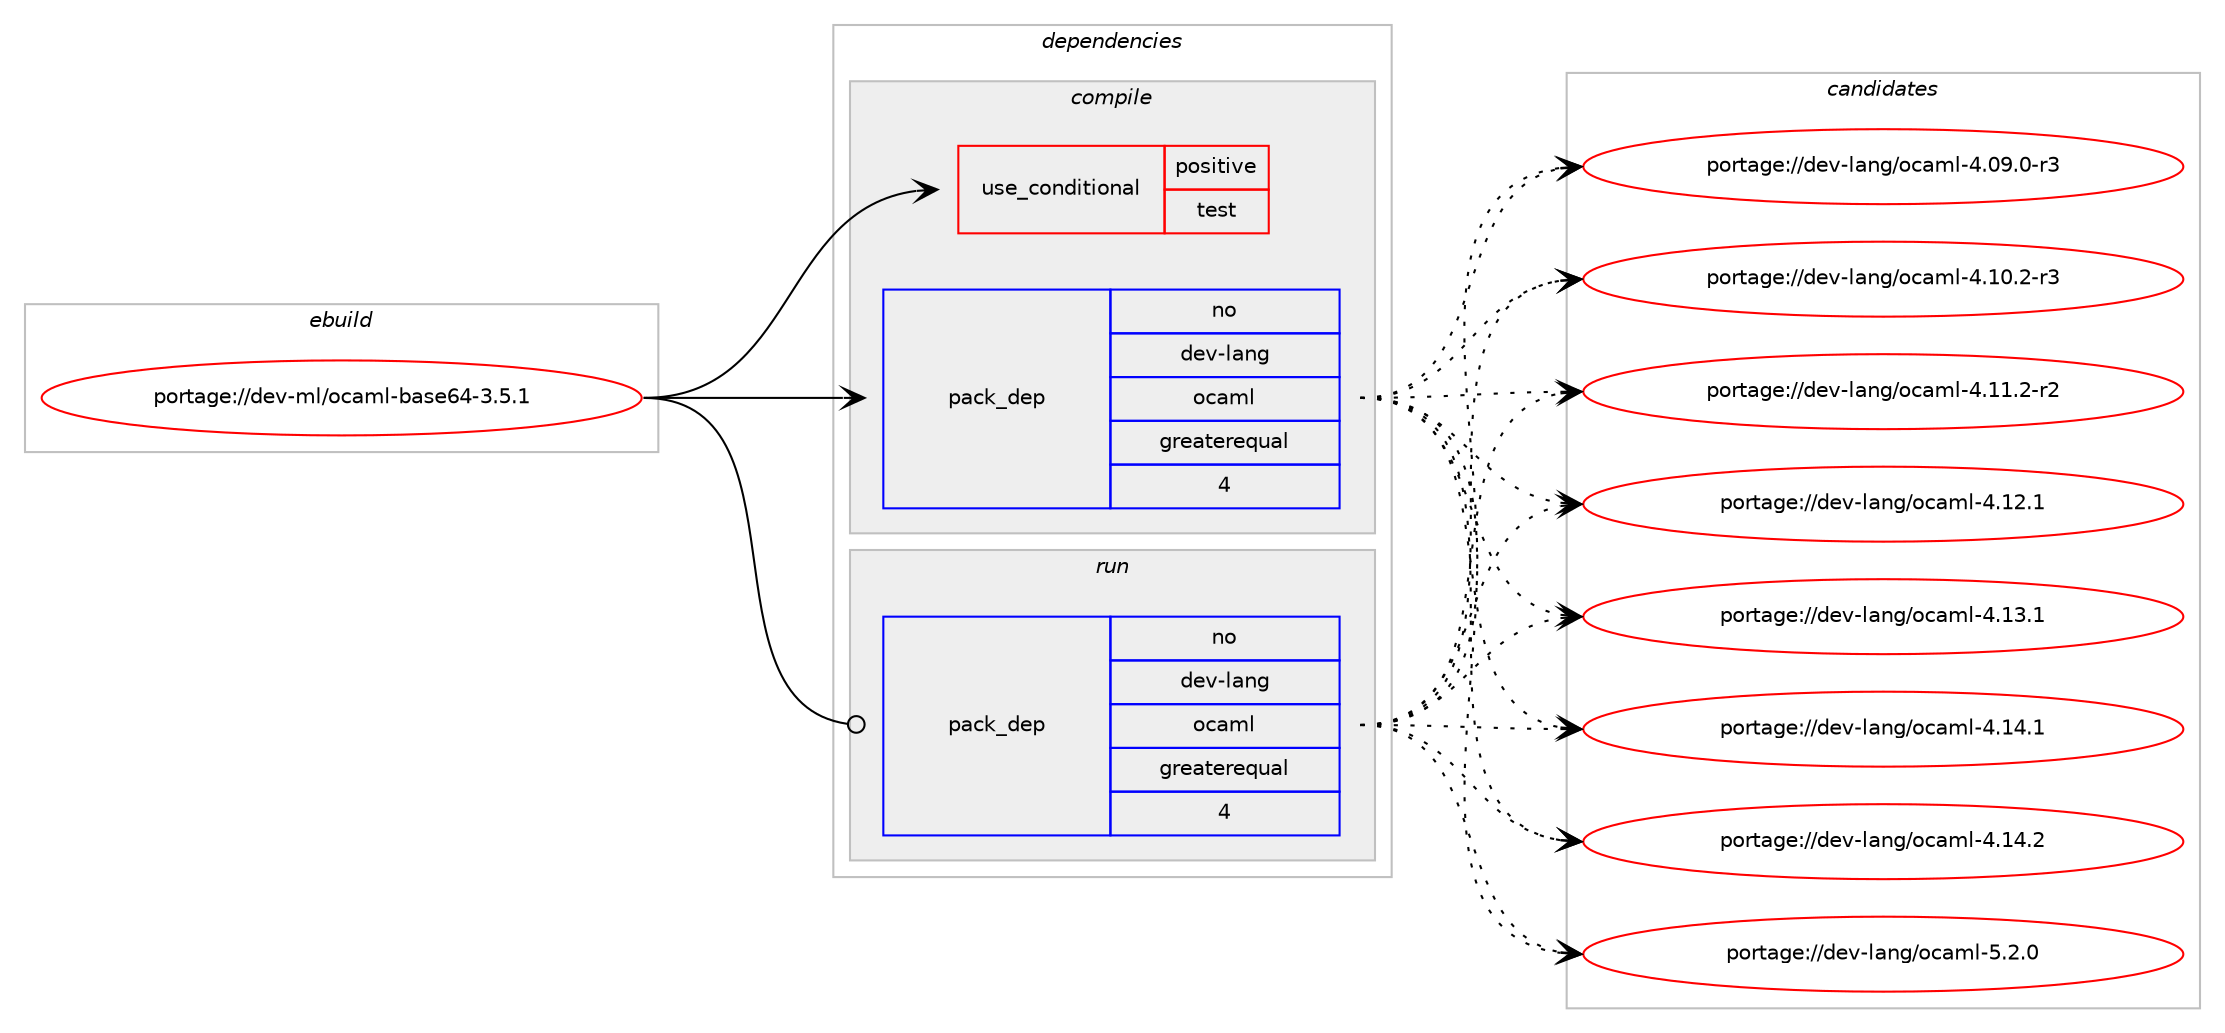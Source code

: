 digraph prolog {

# *************
# Graph options
# *************

newrank=true;
concentrate=true;
compound=true;
graph [rankdir=LR,fontname=Helvetica,fontsize=10,ranksep=1.5];#, ranksep=2.5, nodesep=0.2];
edge  [arrowhead=vee];
node  [fontname=Helvetica,fontsize=10];

# **********
# The ebuild
# **********

subgraph cluster_leftcol {
color=gray;
rank=same;
label=<<i>ebuild</i>>;
id [label="portage://dev-ml/ocaml-base64-3.5.1", color=red, width=4, href="../dev-ml/ocaml-base64-3.5.1.svg"];
}

# ****************
# The dependencies
# ****************

subgraph cluster_midcol {
color=gray;
label=<<i>dependencies</i>>;
subgraph cluster_compile {
fillcolor="#eeeeee";
style=filled;
label=<<i>compile</i>>;
subgraph cond28815 {
dependency60847 [label=<<TABLE BORDER="0" CELLBORDER="1" CELLSPACING="0" CELLPADDING="4"><TR><TD ROWSPAN="3" CELLPADDING="10">use_conditional</TD></TR><TR><TD>positive</TD></TR><TR><TD>test</TD></TR></TABLE>>, shape=none, color=red];
# *** BEGIN UNKNOWN DEPENDENCY TYPE (TODO) ***
# dependency60847 -> package_dependency(portage://dev-ml/ocaml-base64-3.5.1,install,no,dev-ml,rresult,none,[,,],[],[])
# *** END UNKNOWN DEPENDENCY TYPE (TODO) ***

# *** BEGIN UNKNOWN DEPENDENCY TYPE (TODO) ***
# dependency60847 -> package_dependency(portage://dev-ml/ocaml-base64-3.5.1,install,no,dev-ml,bos,none,[,,],[],[])
# *** END UNKNOWN DEPENDENCY TYPE (TODO) ***

# *** BEGIN UNKNOWN DEPENDENCY TYPE (TODO) ***
# dependency60847 -> package_dependency(portage://dev-ml/ocaml-base64-3.5.1,install,no,dev-ml,alcotest,none,[,,],[],[])
# *** END UNKNOWN DEPENDENCY TYPE (TODO) ***

}
id:e -> dependency60847:w [weight=20,style="solid",arrowhead="vee"];
subgraph pack30866 {
dependency60848 [label=<<TABLE BORDER="0" CELLBORDER="1" CELLSPACING="0" CELLPADDING="4" WIDTH="220"><TR><TD ROWSPAN="6" CELLPADDING="30">pack_dep</TD></TR><TR><TD WIDTH="110">no</TD></TR><TR><TD>dev-lang</TD></TR><TR><TD>ocaml</TD></TR><TR><TD>greaterequal</TD></TR><TR><TD>4</TD></TR></TABLE>>, shape=none, color=blue];
}
id:e -> dependency60848:w [weight=20,style="solid",arrowhead="vee"];
# *** BEGIN UNKNOWN DEPENDENCY TYPE (TODO) ***
# id -> package_dependency(portage://dev-ml/ocaml-base64-3.5.1,install,no,dev-ml,dune,none,[,,],any_same_slot,[])
# *** END UNKNOWN DEPENDENCY TYPE (TODO) ***

}
subgraph cluster_compileandrun {
fillcolor="#eeeeee";
style=filled;
label=<<i>compile and run</i>>;
}
subgraph cluster_run {
fillcolor="#eeeeee";
style=filled;
label=<<i>run</i>>;
subgraph pack30867 {
dependency60849 [label=<<TABLE BORDER="0" CELLBORDER="1" CELLSPACING="0" CELLPADDING="4" WIDTH="220"><TR><TD ROWSPAN="6" CELLPADDING="30">pack_dep</TD></TR><TR><TD WIDTH="110">no</TD></TR><TR><TD>dev-lang</TD></TR><TR><TD>ocaml</TD></TR><TR><TD>greaterequal</TD></TR><TR><TD>4</TD></TR></TABLE>>, shape=none, color=blue];
}
id:e -> dependency60849:w [weight=20,style="solid",arrowhead="odot"];
# *** BEGIN UNKNOWN DEPENDENCY TYPE (TODO) ***
# id -> package_dependency(portage://dev-ml/ocaml-base64-3.5.1,run,no,dev-ml,dune,none,[,,],any_same_slot,[])
# *** END UNKNOWN DEPENDENCY TYPE (TODO) ***

}
}

# **************
# The candidates
# **************

subgraph cluster_choices {
rank=same;
color=gray;
label=<<i>candidates</i>>;

subgraph choice30866 {
color=black;
nodesep=1;
choice1001011184510897110103471119997109108455246485746484511451 [label="portage://dev-lang/ocaml-4.09.0-r3", color=red, width=4,href="../dev-lang/ocaml-4.09.0-r3.svg"];
choice1001011184510897110103471119997109108455246494846504511451 [label="portage://dev-lang/ocaml-4.10.2-r3", color=red, width=4,href="../dev-lang/ocaml-4.10.2-r3.svg"];
choice1001011184510897110103471119997109108455246494946504511450 [label="portage://dev-lang/ocaml-4.11.2-r2", color=red, width=4,href="../dev-lang/ocaml-4.11.2-r2.svg"];
choice100101118451089711010347111999710910845524649504649 [label="portage://dev-lang/ocaml-4.12.1", color=red, width=4,href="../dev-lang/ocaml-4.12.1.svg"];
choice100101118451089711010347111999710910845524649514649 [label="portage://dev-lang/ocaml-4.13.1", color=red, width=4,href="../dev-lang/ocaml-4.13.1.svg"];
choice100101118451089711010347111999710910845524649524649 [label="portage://dev-lang/ocaml-4.14.1", color=red, width=4,href="../dev-lang/ocaml-4.14.1.svg"];
choice100101118451089711010347111999710910845524649524650 [label="portage://dev-lang/ocaml-4.14.2", color=red, width=4,href="../dev-lang/ocaml-4.14.2.svg"];
choice1001011184510897110103471119997109108455346504648 [label="portage://dev-lang/ocaml-5.2.0", color=red, width=4,href="../dev-lang/ocaml-5.2.0.svg"];
dependency60848:e -> choice1001011184510897110103471119997109108455246485746484511451:w [style=dotted,weight="100"];
dependency60848:e -> choice1001011184510897110103471119997109108455246494846504511451:w [style=dotted,weight="100"];
dependency60848:e -> choice1001011184510897110103471119997109108455246494946504511450:w [style=dotted,weight="100"];
dependency60848:e -> choice100101118451089711010347111999710910845524649504649:w [style=dotted,weight="100"];
dependency60848:e -> choice100101118451089711010347111999710910845524649514649:w [style=dotted,weight="100"];
dependency60848:e -> choice100101118451089711010347111999710910845524649524649:w [style=dotted,weight="100"];
dependency60848:e -> choice100101118451089711010347111999710910845524649524650:w [style=dotted,weight="100"];
dependency60848:e -> choice1001011184510897110103471119997109108455346504648:w [style=dotted,weight="100"];
}
subgraph choice30867 {
color=black;
nodesep=1;
choice1001011184510897110103471119997109108455246485746484511451 [label="portage://dev-lang/ocaml-4.09.0-r3", color=red, width=4,href="../dev-lang/ocaml-4.09.0-r3.svg"];
choice1001011184510897110103471119997109108455246494846504511451 [label="portage://dev-lang/ocaml-4.10.2-r3", color=red, width=4,href="../dev-lang/ocaml-4.10.2-r3.svg"];
choice1001011184510897110103471119997109108455246494946504511450 [label="portage://dev-lang/ocaml-4.11.2-r2", color=red, width=4,href="../dev-lang/ocaml-4.11.2-r2.svg"];
choice100101118451089711010347111999710910845524649504649 [label="portage://dev-lang/ocaml-4.12.1", color=red, width=4,href="../dev-lang/ocaml-4.12.1.svg"];
choice100101118451089711010347111999710910845524649514649 [label="portage://dev-lang/ocaml-4.13.1", color=red, width=4,href="../dev-lang/ocaml-4.13.1.svg"];
choice100101118451089711010347111999710910845524649524649 [label="portage://dev-lang/ocaml-4.14.1", color=red, width=4,href="../dev-lang/ocaml-4.14.1.svg"];
choice100101118451089711010347111999710910845524649524650 [label="portage://dev-lang/ocaml-4.14.2", color=red, width=4,href="../dev-lang/ocaml-4.14.2.svg"];
choice1001011184510897110103471119997109108455346504648 [label="portage://dev-lang/ocaml-5.2.0", color=red, width=4,href="../dev-lang/ocaml-5.2.0.svg"];
dependency60849:e -> choice1001011184510897110103471119997109108455246485746484511451:w [style=dotted,weight="100"];
dependency60849:e -> choice1001011184510897110103471119997109108455246494846504511451:w [style=dotted,weight="100"];
dependency60849:e -> choice1001011184510897110103471119997109108455246494946504511450:w [style=dotted,weight="100"];
dependency60849:e -> choice100101118451089711010347111999710910845524649504649:w [style=dotted,weight="100"];
dependency60849:e -> choice100101118451089711010347111999710910845524649514649:w [style=dotted,weight="100"];
dependency60849:e -> choice100101118451089711010347111999710910845524649524649:w [style=dotted,weight="100"];
dependency60849:e -> choice100101118451089711010347111999710910845524649524650:w [style=dotted,weight="100"];
dependency60849:e -> choice1001011184510897110103471119997109108455346504648:w [style=dotted,weight="100"];
}
}

}
